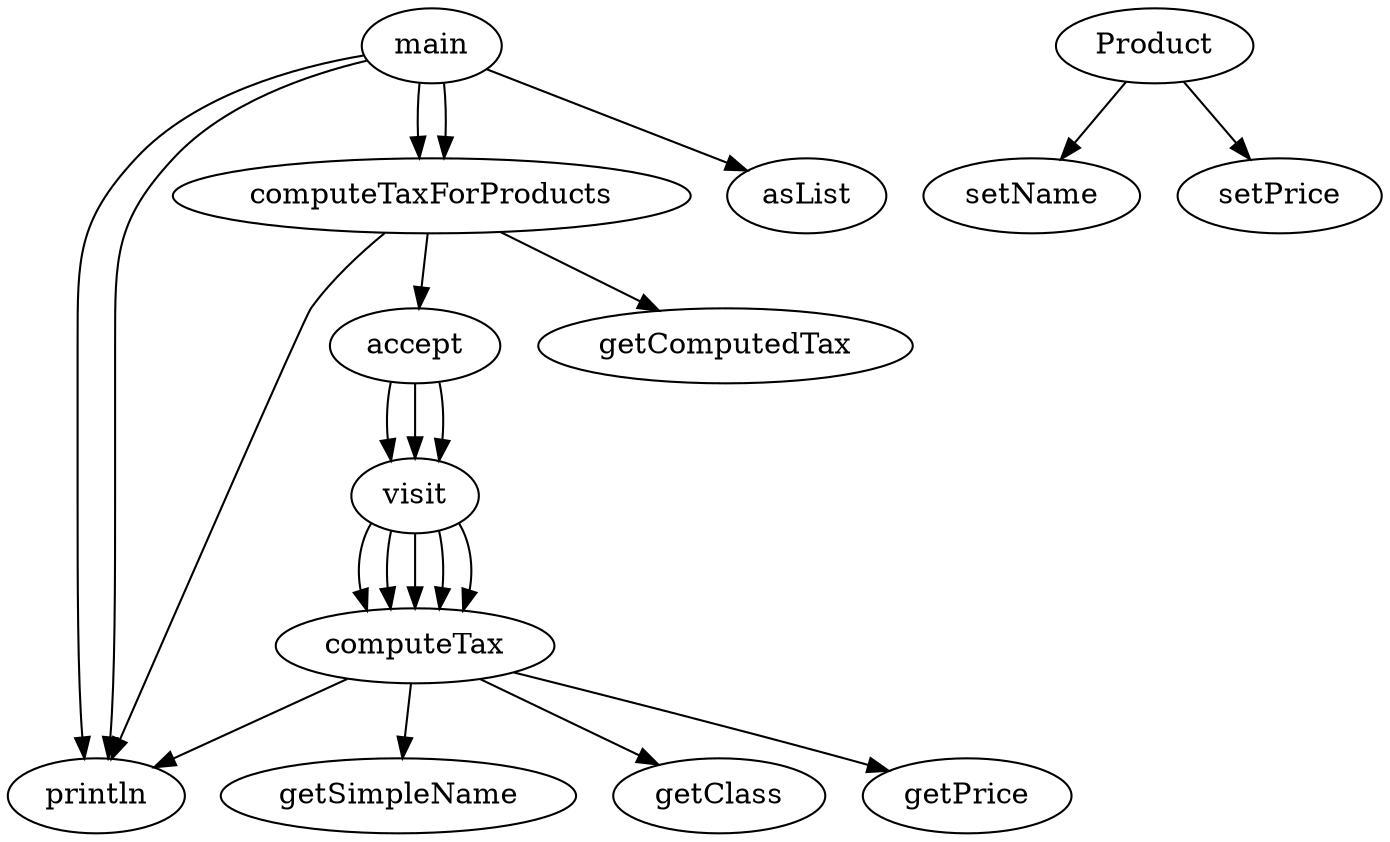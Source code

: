 digraph G {
    "computeTax" -> "println";
    "computeTax" -> "getSimpleName";
    "computeTax" -> "getClass";
    "computeTax" -> "getPrice";
    "computeTaxForProducts" -> "accept";
    "computeTaxForProducts" -> "println";
    "computeTaxForProducts" -> "getComputedTax";
    "Product" -> "setName";
    "Product" -> "setPrice";
    "main" -> "asList";
    "main" -> "println";
    "main" -> "computeTaxForProducts";
    "main" -> "println";
    "main" -> "computeTaxForProducts";
    "visit" -> "computeTax";
    "visit" -> "computeTax";
    "visit" -> "computeTax";
    "visit" -> "computeTax";
    "visit" -> "computeTax";
    "accept" -> "visit";
    "accept" -> "visit";
    "accept" -> "visit";
}
